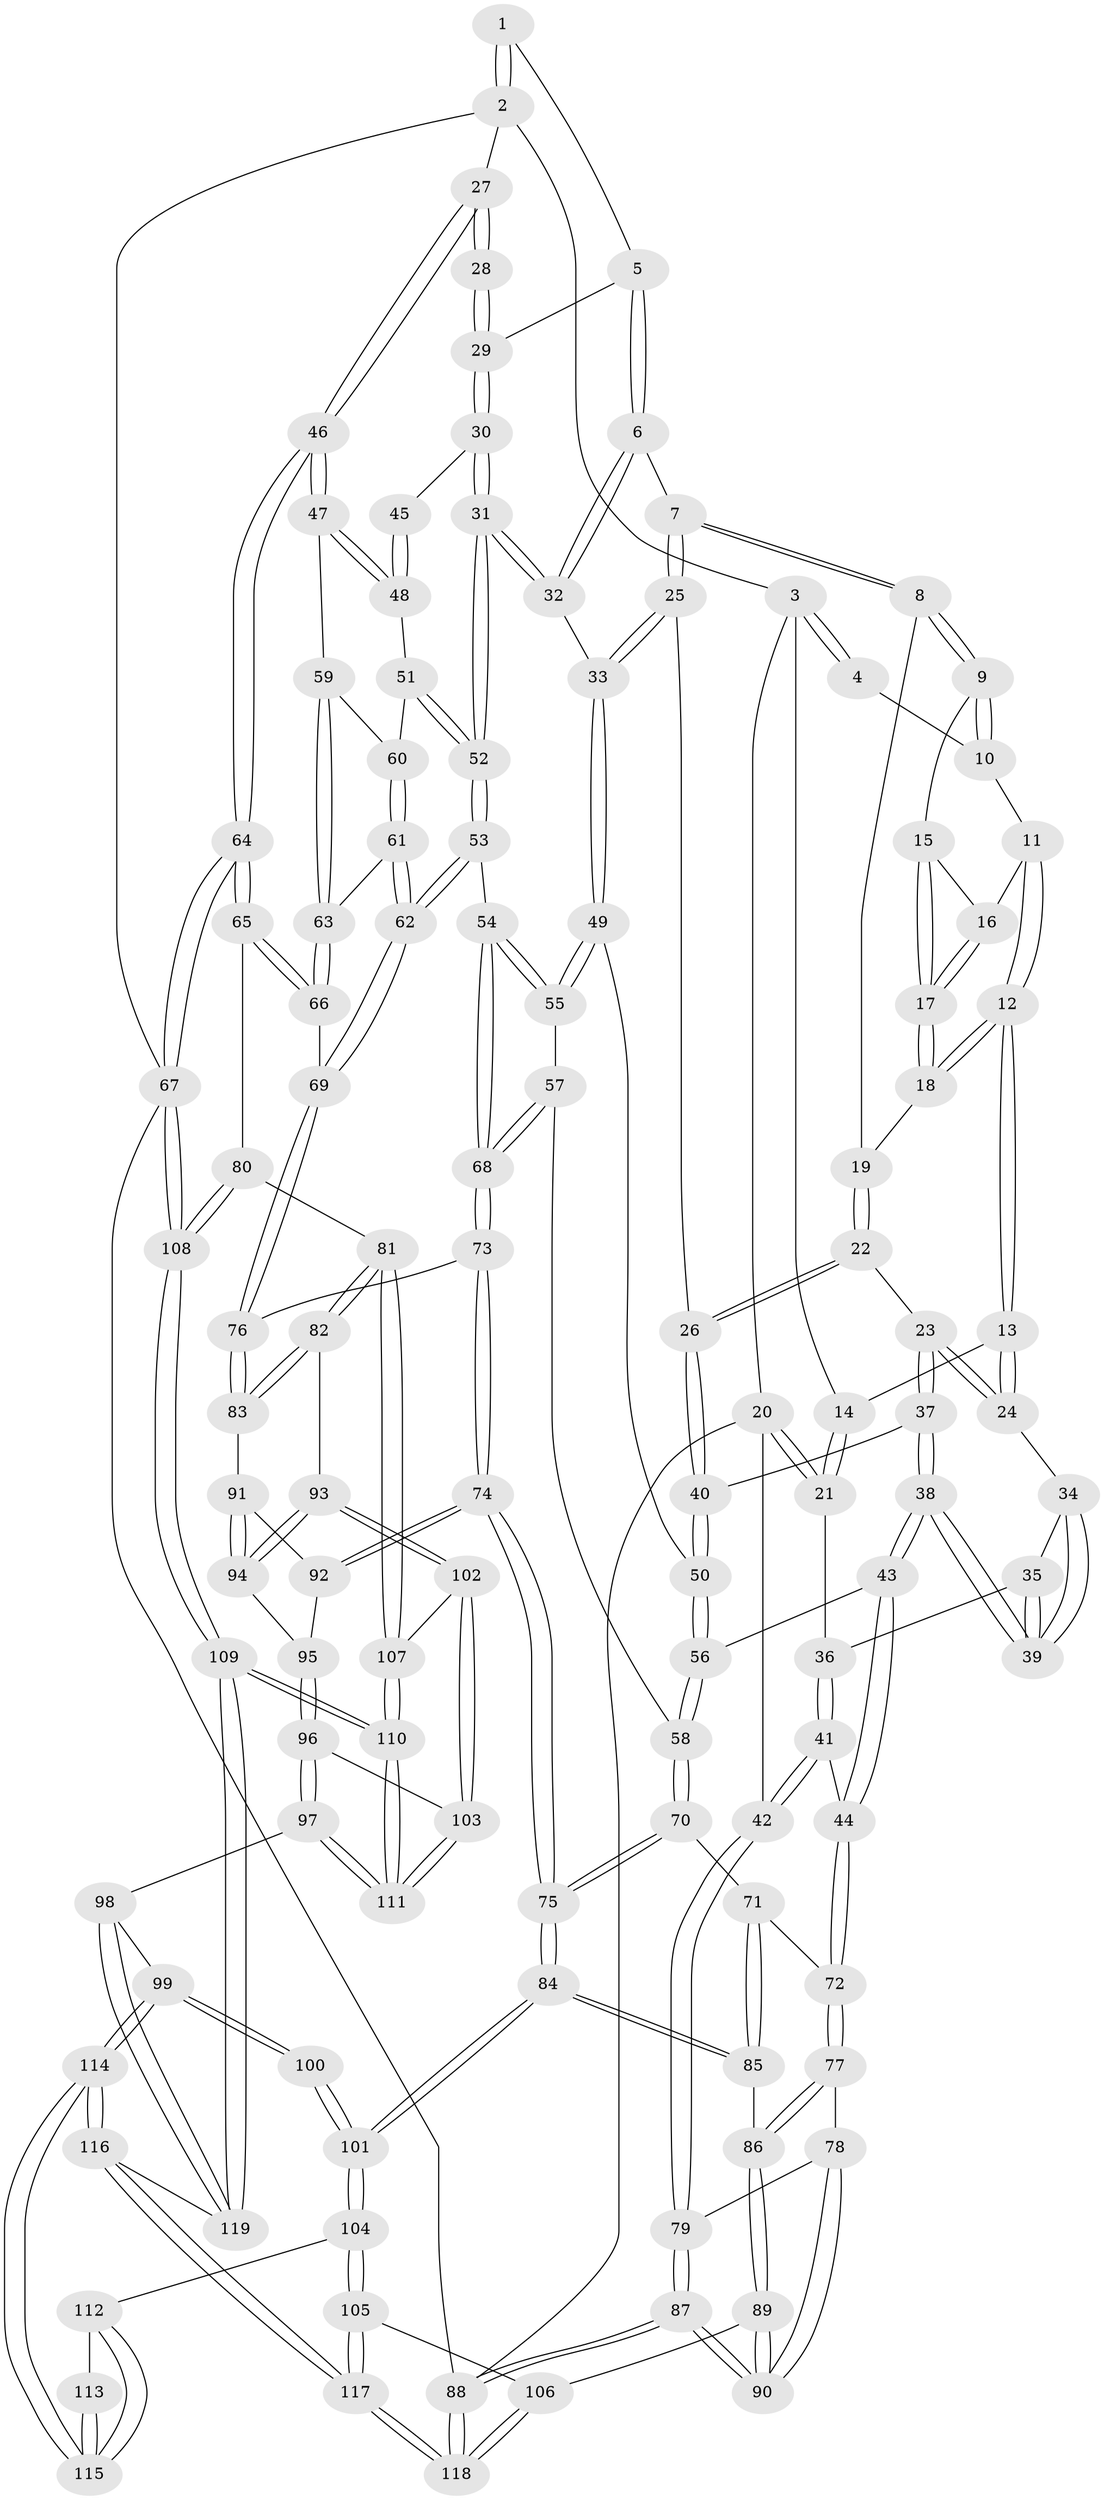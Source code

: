 // Generated by graph-tools (version 1.1) at 2025/11/02/27/25 16:11:57]
// undirected, 119 vertices, 294 edges
graph export_dot {
graph [start="1"]
  node [color=gray90,style=filled];
  1 [pos="+0.6950900599896648+0"];
  2 [pos="+1+0"];
  3 [pos="+0.22579366327205164+0"];
  4 [pos="+0.42816703127276334+0"];
  5 [pos="+0.6418742119101714+0.1222690647406059"];
  6 [pos="+0.6404272256212674+0.12329080332130397"];
  7 [pos="+0.6275437278861953+0.1269556677200204"];
  8 [pos="+0.5970901790796062+0.12351121298709494"];
  9 [pos="+0.5560922613125324+0.09317355886810867"];
  10 [pos="+0.4346695400393148+0"];
  11 [pos="+0.4331476246814207+0.00652728974938414"];
  12 [pos="+0.38179719422091063+0.15001344708786937"];
  13 [pos="+0.37932816807053277+0.1523882834061747"];
  14 [pos="+0.2003672561798012+0.02744765569305885"];
  15 [pos="+0.5485627867111594+0.09305474856820203"];
  16 [pos="+0.4745569188544546+0.07531064554902134"];
  17 [pos="+0.44948874501401376+0.12716581823136208"];
  18 [pos="+0.44818160888652137+0.128472084216483"];
  19 [pos="+0.5282870413916073+0.1667482126105183"];
  20 [pos="+0+0.17837230737136628"];
  21 [pos="+0.13811100954416622+0.13390845951792374"];
  22 [pos="+0.5011701830845608+0.20491421672052984"];
  23 [pos="+0.39013499608518537+0.18914387310274863"];
  24 [pos="+0.3794988243302467+0.15462883112950176"];
  25 [pos="+0.5862811239769273+0.24443334785258403"];
  26 [pos="+0.5195427977935255+0.2769661567719219"];
  27 [pos="+1+0"];
  28 [pos="+0.9590960887255153+0.10729077662464039"];
  29 [pos="+0.7269514655354166+0.13540469060786506"];
  30 [pos="+0.7419752527266653+0.28159421522446865"];
  31 [pos="+0.7098882643040866+0.30801017911092515"];
  32 [pos="+0.6909462925097432+0.29698513325949966"];
  33 [pos="+0.6380575833425419+0.29861288153912424"];
  34 [pos="+0.311449661731468+0.18931450622404805"];
  35 [pos="+0.1851933769805881+0.20195410107723544"];
  36 [pos="+0.15033455006893645+0.16819684486807351"];
  37 [pos="+0.37653824362873567+0.2929404088330832"];
  38 [pos="+0.30407737308048943+0.3708747762220859"];
  39 [pos="+0.24919966319013326+0.2825443726312936"];
  40 [pos="+0.5089475059539054+0.30028363801860347"];
  41 [pos="+0.06673098411576554+0.39537740390093895"];
  42 [pos="+0+0.42269561247941695"];
  43 [pos="+0.30089800660420307+0.3879756078130764"];
  44 [pos="+0.20466688612528403+0.4453653987864056"];
  45 [pos="+0.8330183559335879+0.251952706227726"];
  46 [pos="+1+0.26364336642335023"];
  47 [pos="+0.9829980534867718+0.3752841130461188"];
  48 [pos="+0.8358310179554027+0.34785841045084265"];
  49 [pos="+0.5615533655848017+0.3645968252332988"];
  50 [pos="+0.5304771436095743+0.34160884648230255"];
  51 [pos="+0.7894552237263756+0.39715163358710004"];
  52 [pos="+0.7317689243090745+0.4256087255361338"];
  53 [pos="+0.7221285067904114+0.4491547992830758"];
  54 [pos="+0.6335658217283928+0.4557535230488773"];
  55 [pos="+0.5786819706078871+0.4059340013974527"];
  56 [pos="+0.3884918771350246+0.4562630640226933"];
  57 [pos="+0.4591075283428279+0.46763565721862665"];
  58 [pos="+0.3901569607308646+0.45852210388755527"];
  59 [pos="+0.9250160056690564+0.4292603028976078"];
  60 [pos="+0.8827876699367097+0.42012115075750145"];
  61 [pos="+0.7897392751422296+0.4804110125167529"];
  62 [pos="+0.7351968370497244+0.4710062833755693"];
  63 [pos="+0.8913959942795796+0.49941575646853265"];
  64 [pos="+1+0.6657032159322719"];
  65 [pos="+0.9845813138513071+0.6677414025431397"];
  66 [pos="+0.9141399432684436+0.5618021089489939"];
  67 [pos="+1+1"];
  68 [pos="+0.5673753466238295+0.5465569455959186"];
  69 [pos="+0.7439168941019487+0.556455541023876"];
  70 [pos="+0.39624008095072455+0.5393944627082826"];
  71 [pos="+0.2592493634204096+0.6027860740346869"];
  72 [pos="+0.19429831265152672+0.5682634988535019"];
  73 [pos="+0.5659946697544611+0.5565937830730807"];
  74 [pos="+0.4987731291532769+0.6862958904595299"];
  75 [pos="+0.4664670636726091+0.70058276402599"];
  76 [pos="+0.7365689835794808+0.6209215726103742"];
  77 [pos="+0.1790101107609684+0.5847672328537635"];
  78 [pos="+0.11432638175457371+0.6102936410000789"];
  79 [pos="+0+0.4440791531623602"];
  80 [pos="+0.8719510792366466+0.7240255945536738"];
  81 [pos="+0.8665620767786104+0.724684723935842"];
  82 [pos="+0.7541416305928945+0.6403090169323917"];
  83 [pos="+0.7376993611835752+0.6276767151252529"];
  84 [pos="+0.4574035311862945+0.7125581522503854"];
  85 [pos="+0.32586748446378877+0.682824581111305"];
  86 [pos="+0.20700146754077953+0.7593905635789038"];
  87 [pos="+0+0.8741844438626492"];
  88 [pos="+0+1"];
  89 [pos="+0.16877285979365325+0.8406929223038826"];
  90 [pos="+0+0.8144590309851365"];
  91 [pos="+0.7160667082641398+0.6426791275051064"];
  92 [pos="+0.5280230592502709+0.6913074310064097"];
  93 [pos="+0.6914463820090592+0.7918011580597115"];
  94 [pos="+0.6676689718346168+0.7690510471844526"];
  95 [pos="+0.6408563540308495+0.7629963506322723"];
  96 [pos="+0.5729651414633049+0.8904366821825177"];
  97 [pos="+0.5687486198531312+0.8928711321779876"];
  98 [pos="+0.5526636683114052+0.8938248679117807"];
  99 [pos="+0.5462108482266567+0.8923470096053872"];
  100 [pos="+0.4629390387012027+0.7708628104083415"];
  101 [pos="+0.4535662517286177+0.7426352204752049"];
  102 [pos="+0.706836192066404+0.8070505223497634"];
  103 [pos="+0.6766742669349753+0.8557029101591376"];
  104 [pos="+0.2735339086816009+0.8579068154799953"];
  105 [pos="+0.18694508563438567+0.85387302228866"];
  106 [pos="+0.17514991426530735+0.8464230290498846"];
  107 [pos="+0.7973422451633522+0.7989547653727557"];
  108 [pos="+1+1"];
  109 [pos="+0.888609058449678+1"];
  110 [pos="+0.8051386744140716+1"];
  111 [pos="+0.7833406415894013+1"];
  112 [pos="+0.34438531442541465+0.9312776453918193"];
  113 [pos="+0.43773276127060756+0.8247888346118244"];
  114 [pos="+0.4066963452346562+1"];
  115 [pos="+0.3903612442191883+1"];
  116 [pos="+0.3817511234606638+1"];
  117 [pos="+0.2982993735497511+1"];
  118 [pos="+0+1"];
  119 [pos="+0.661886923220468+1"];
  1 -- 2;
  1 -- 2;
  1 -- 5;
  2 -- 3;
  2 -- 27;
  2 -- 67;
  3 -- 4;
  3 -- 4;
  3 -- 14;
  3 -- 20;
  4 -- 10;
  5 -- 6;
  5 -- 6;
  5 -- 29;
  6 -- 7;
  6 -- 32;
  6 -- 32;
  7 -- 8;
  7 -- 8;
  7 -- 25;
  7 -- 25;
  8 -- 9;
  8 -- 9;
  8 -- 19;
  9 -- 10;
  9 -- 10;
  9 -- 15;
  10 -- 11;
  11 -- 12;
  11 -- 12;
  11 -- 16;
  12 -- 13;
  12 -- 13;
  12 -- 18;
  12 -- 18;
  13 -- 14;
  13 -- 24;
  13 -- 24;
  14 -- 21;
  14 -- 21;
  15 -- 16;
  15 -- 17;
  15 -- 17;
  16 -- 17;
  16 -- 17;
  17 -- 18;
  17 -- 18;
  18 -- 19;
  19 -- 22;
  19 -- 22;
  20 -- 21;
  20 -- 21;
  20 -- 42;
  20 -- 88;
  21 -- 36;
  22 -- 23;
  22 -- 26;
  22 -- 26;
  23 -- 24;
  23 -- 24;
  23 -- 37;
  23 -- 37;
  24 -- 34;
  25 -- 26;
  25 -- 33;
  25 -- 33;
  26 -- 40;
  26 -- 40;
  27 -- 28;
  27 -- 28;
  27 -- 46;
  27 -- 46;
  28 -- 29;
  28 -- 29;
  29 -- 30;
  29 -- 30;
  30 -- 31;
  30 -- 31;
  30 -- 45;
  31 -- 32;
  31 -- 32;
  31 -- 52;
  31 -- 52;
  32 -- 33;
  33 -- 49;
  33 -- 49;
  34 -- 35;
  34 -- 39;
  34 -- 39;
  35 -- 36;
  35 -- 39;
  35 -- 39;
  36 -- 41;
  36 -- 41;
  37 -- 38;
  37 -- 38;
  37 -- 40;
  38 -- 39;
  38 -- 39;
  38 -- 43;
  38 -- 43;
  40 -- 50;
  40 -- 50;
  41 -- 42;
  41 -- 42;
  41 -- 44;
  42 -- 79;
  42 -- 79;
  43 -- 44;
  43 -- 44;
  43 -- 56;
  44 -- 72;
  44 -- 72;
  45 -- 48;
  45 -- 48;
  46 -- 47;
  46 -- 47;
  46 -- 64;
  46 -- 64;
  47 -- 48;
  47 -- 48;
  47 -- 59;
  48 -- 51;
  49 -- 50;
  49 -- 55;
  49 -- 55;
  50 -- 56;
  50 -- 56;
  51 -- 52;
  51 -- 52;
  51 -- 60;
  52 -- 53;
  52 -- 53;
  53 -- 54;
  53 -- 62;
  53 -- 62;
  54 -- 55;
  54 -- 55;
  54 -- 68;
  54 -- 68;
  55 -- 57;
  56 -- 58;
  56 -- 58;
  57 -- 58;
  57 -- 68;
  57 -- 68;
  58 -- 70;
  58 -- 70;
  59 -- 60;
  59 -- 63;
  59 -- 63;
  60 -- 61;
  60 -- 61;
  61 -- 62;
  61 -- 62;
  61 -- 63;
  62 -- 69;
  62 -- 69;
  63 -- 66;
  63 -- 66;
  64 -- 65;
  64 -- 65;
  64 -- 67;
  64 -- 67;
  65 -- 66;
  65 -- 66;
  65 -- 80;
  66 -- 69;
  67 -- 108;
  67 -- 108;
  67 -- 88;
  68 -- 73;
  68 -- 73;
  69 -- 76;
  69 -- 76;
  70 -- 71;
  70 -- 75;
  70 -- 75;
  71 -- 72;
  71 -- 85;
  71 -- 85;
  72 -- 77;
  72 -- 77;
  73 -- 74;
  73 -- 74;
  73 -- 76;
  74 -- 75;
  74 -- 75;
  74 -- 92;
  74 -- 92;
  75 -- 84;
  75 -- 84;
  76 -- 83;
  76 -- 83;
  77 -- 78;
  77 -- 86;
  77 -- 86;
  78 -- 79;
  78 -- 90;
  78 -- 90;
  79 -- 87;
  79 -- 87;
  80 -- 81;
  80 -- 108;
  80 -- 108;
  81 -- 82;
  81 -- 82;
  81 -- 107;
  81 -- 107;
  82 -- 83;
  82 -- 83;
  82 -- 93;
  83 -- 91;
  84 -- 85;
  84 -- 85;
  84 -- 101;
  84 -- 101;
  85 -- 86;
  86 -- 89;
  86 -- 89;
  87 -- 88;
  87 -- 88;
  87 -- 90;
  87 -- 90;
  88 -- 118;
  88 -- 118;
  89 -- 90;
  89 -- 90;
  89 -- 106;
  91 -- 92;
  91 -- 94;
  91 -- 94;
  92 -- 95;
  93 -- 94;
  93 -- 94;
  93 -- 102;
  93 -- 102;
  94 -- 95;
  95 -- 96;
  95 -- 96;
  96 -- 97;
  96 -- 97;
  96 -- 103;
  97 -- 98;
  97 -- 111;
  97 -- 111;
  98 -- 99;
  98 -- 119;
  98 -- 119;
  99 -- 100;
  99 -- 100;
  99 -- 114;
  99 -- 114;
  100 -- 101;
  100 -- 101;
  101 -- 104;
  101 -- 104;
  102 -- 103;
  102 -- 103;
  102 -- 107;
  103 -- 111;
  103 -- 111;
  104 -- 105;
  104 -- 105;
  104 -- 112;
  105 -- 106;
  105 -- 117;
  105 -- 117;
  106 -- 118;
  106 -- 118;
  107 -- 110;
  107 -- 110;
  108 -- 109;
  108 -- 109;
  109 -- 110;
  109 -- 110;
  109 -- 119;
  109 -- 119;
  110 -- 111;
  110 -- 111;
  112 -- 113;
  112 -- 115;
  112 -- 115;
  113 -- 115;
  113 -- 115;
  114 -- 115;
  114 -- 115;
  114 -- 116;
  114 -- 116;
  116 -- 117;
  116 -- 117;
  116 -- 119;
  117 -- 118;
  117 -- 118;
}
